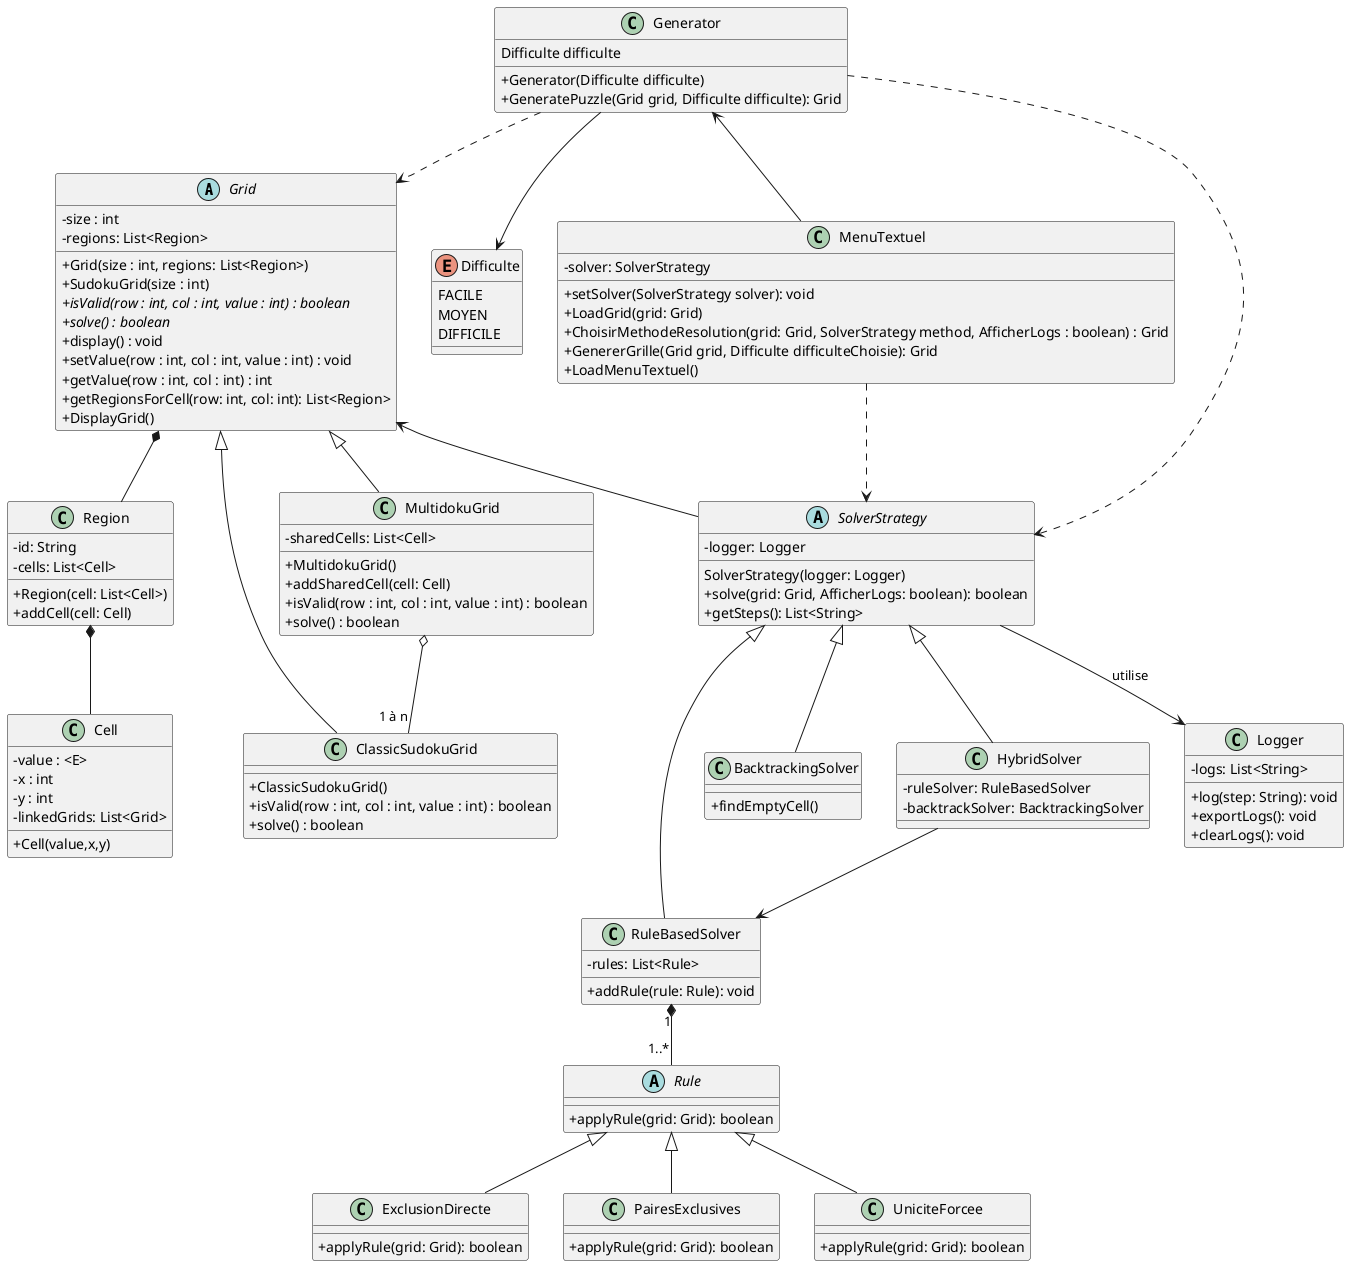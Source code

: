 @startuml
skinparam classAttributeIconSize 0
'https://plantuml.com/class-diagram

abstract class Grid{
    - size : int
    - regions: List<Region>
    + Grid(size : int, regions: List<Region>)
    + SudokuGrid(size : int)
    + {abstract} isValid(row : int, col : int, value : int) : boolean
    + {abstract} solve() : boolean
    + display() : void
    + setValue(row : int, col : int, value : int) : void
    + getValue(row : int, col : int) : int
    + getRegionsForCell(row: int, col: int): List<Region>
    + DisplayGrid()
}

class Region {
    - id: String
    - cells: List<Cell>
    +Region(cell: List<Cell>)
    + addCell(cell: Cell)
}

class Cell {
    -value : <E>
    -x : int
    -y : int
    - linkedGrids: List<Grid>
    +Cell(value,x,y)
}

class ClassicSudokuGrid{
    + ClassicSudokuGrid()
    + isValid(row : int, col : int, value : int) : boolean
    + solve() : boolean
}

class MultidokuGrid{
    - sharedCells: List<Cell>
    + MultidokuGrid()
    + addSharedCell(cell: Cell)
    + isValid(row : int, col : int, value : int) : boolean
    + solve() : boolean
}

abstract class Rule {
    + applyRule(grid: Grid): boolean
}
class ExclusionDirecte extends Rule {
    + applyRule(grid: Grid): boolean
}
class PairesExclusives extends Rule {
    + applyRule(grid: Grid): boolean
}
class UniciteForcee extends Rule {
    + applyRule(grid: Grid): boolean
}

enum Difficulte{
    FACILE
    MOYEN
    DIFFICILE
}

Generator --> Difficulte

class Generator {
    Difficulte difficulte
    + Generator(Difficulte difficulte)
    +GeneratePuzzle(Grid grid, Difficulte difficulte): Grid
}
Generator ..> Grid

class MenuTextuel {
    - solver: SolverStrategy
    + setSolver(SolverStrategy solver): void
    +LoadGrid(grid: Grid)
    +ChoisirMethodeResolution(grid: Grid, SolverStrategy method, AfficherLogs : boolean) : Grid
    +GenererGrille(Grid grid, Difficulte difficulteChoisie): Grid
    +LoadMenuTextuel()
}

MenuTextuel ..> SolverStrategy

class RuleBasedSolver {
    - rules: List<Rule>
    + addRule(rule: Rule): void
}

class BacktrackingSolver {
    +findEmptyCell()
}

class HybridSolver {
    - ruleSolver: RuleBasedSolver
    - backtrackSolver: BacktrackingSolver
}

class Logger {
    - logs: List<String>
    + log(step: String): void
    + exportLogs(): void
    + clearLogs(): void
}

abstract class SolverStrategy {
    - logger: Logger
    SolverStrategy(logger: Logger)
    + solve(grid: Grid, AfficherLogs: boolean): boolean
    + getSteps(): List<String>
}

SolverStrategy --> Logger : utilise

Generator<--MenuTextuel

Grid <|-- MultidokuGrid
Grid <|-- ClassicSudokuGrid
Grid *-- Region
Grid <-- SolverStrategy

Generator ..> SolverStrategy

MultidokuGrid o-- "1 à n" ClassicSudokuGrid

Region *-- Cell

SolverStrategy <|-- RuleBasedSolver
SolverStrategy <|-- HybridSolver
SolverStrategy <|-- BacktrackingSolver
RuleBasedSolver "1" *-- "1..*" Rule
HybridSolver --> RuleBasedSolver



@enduml
